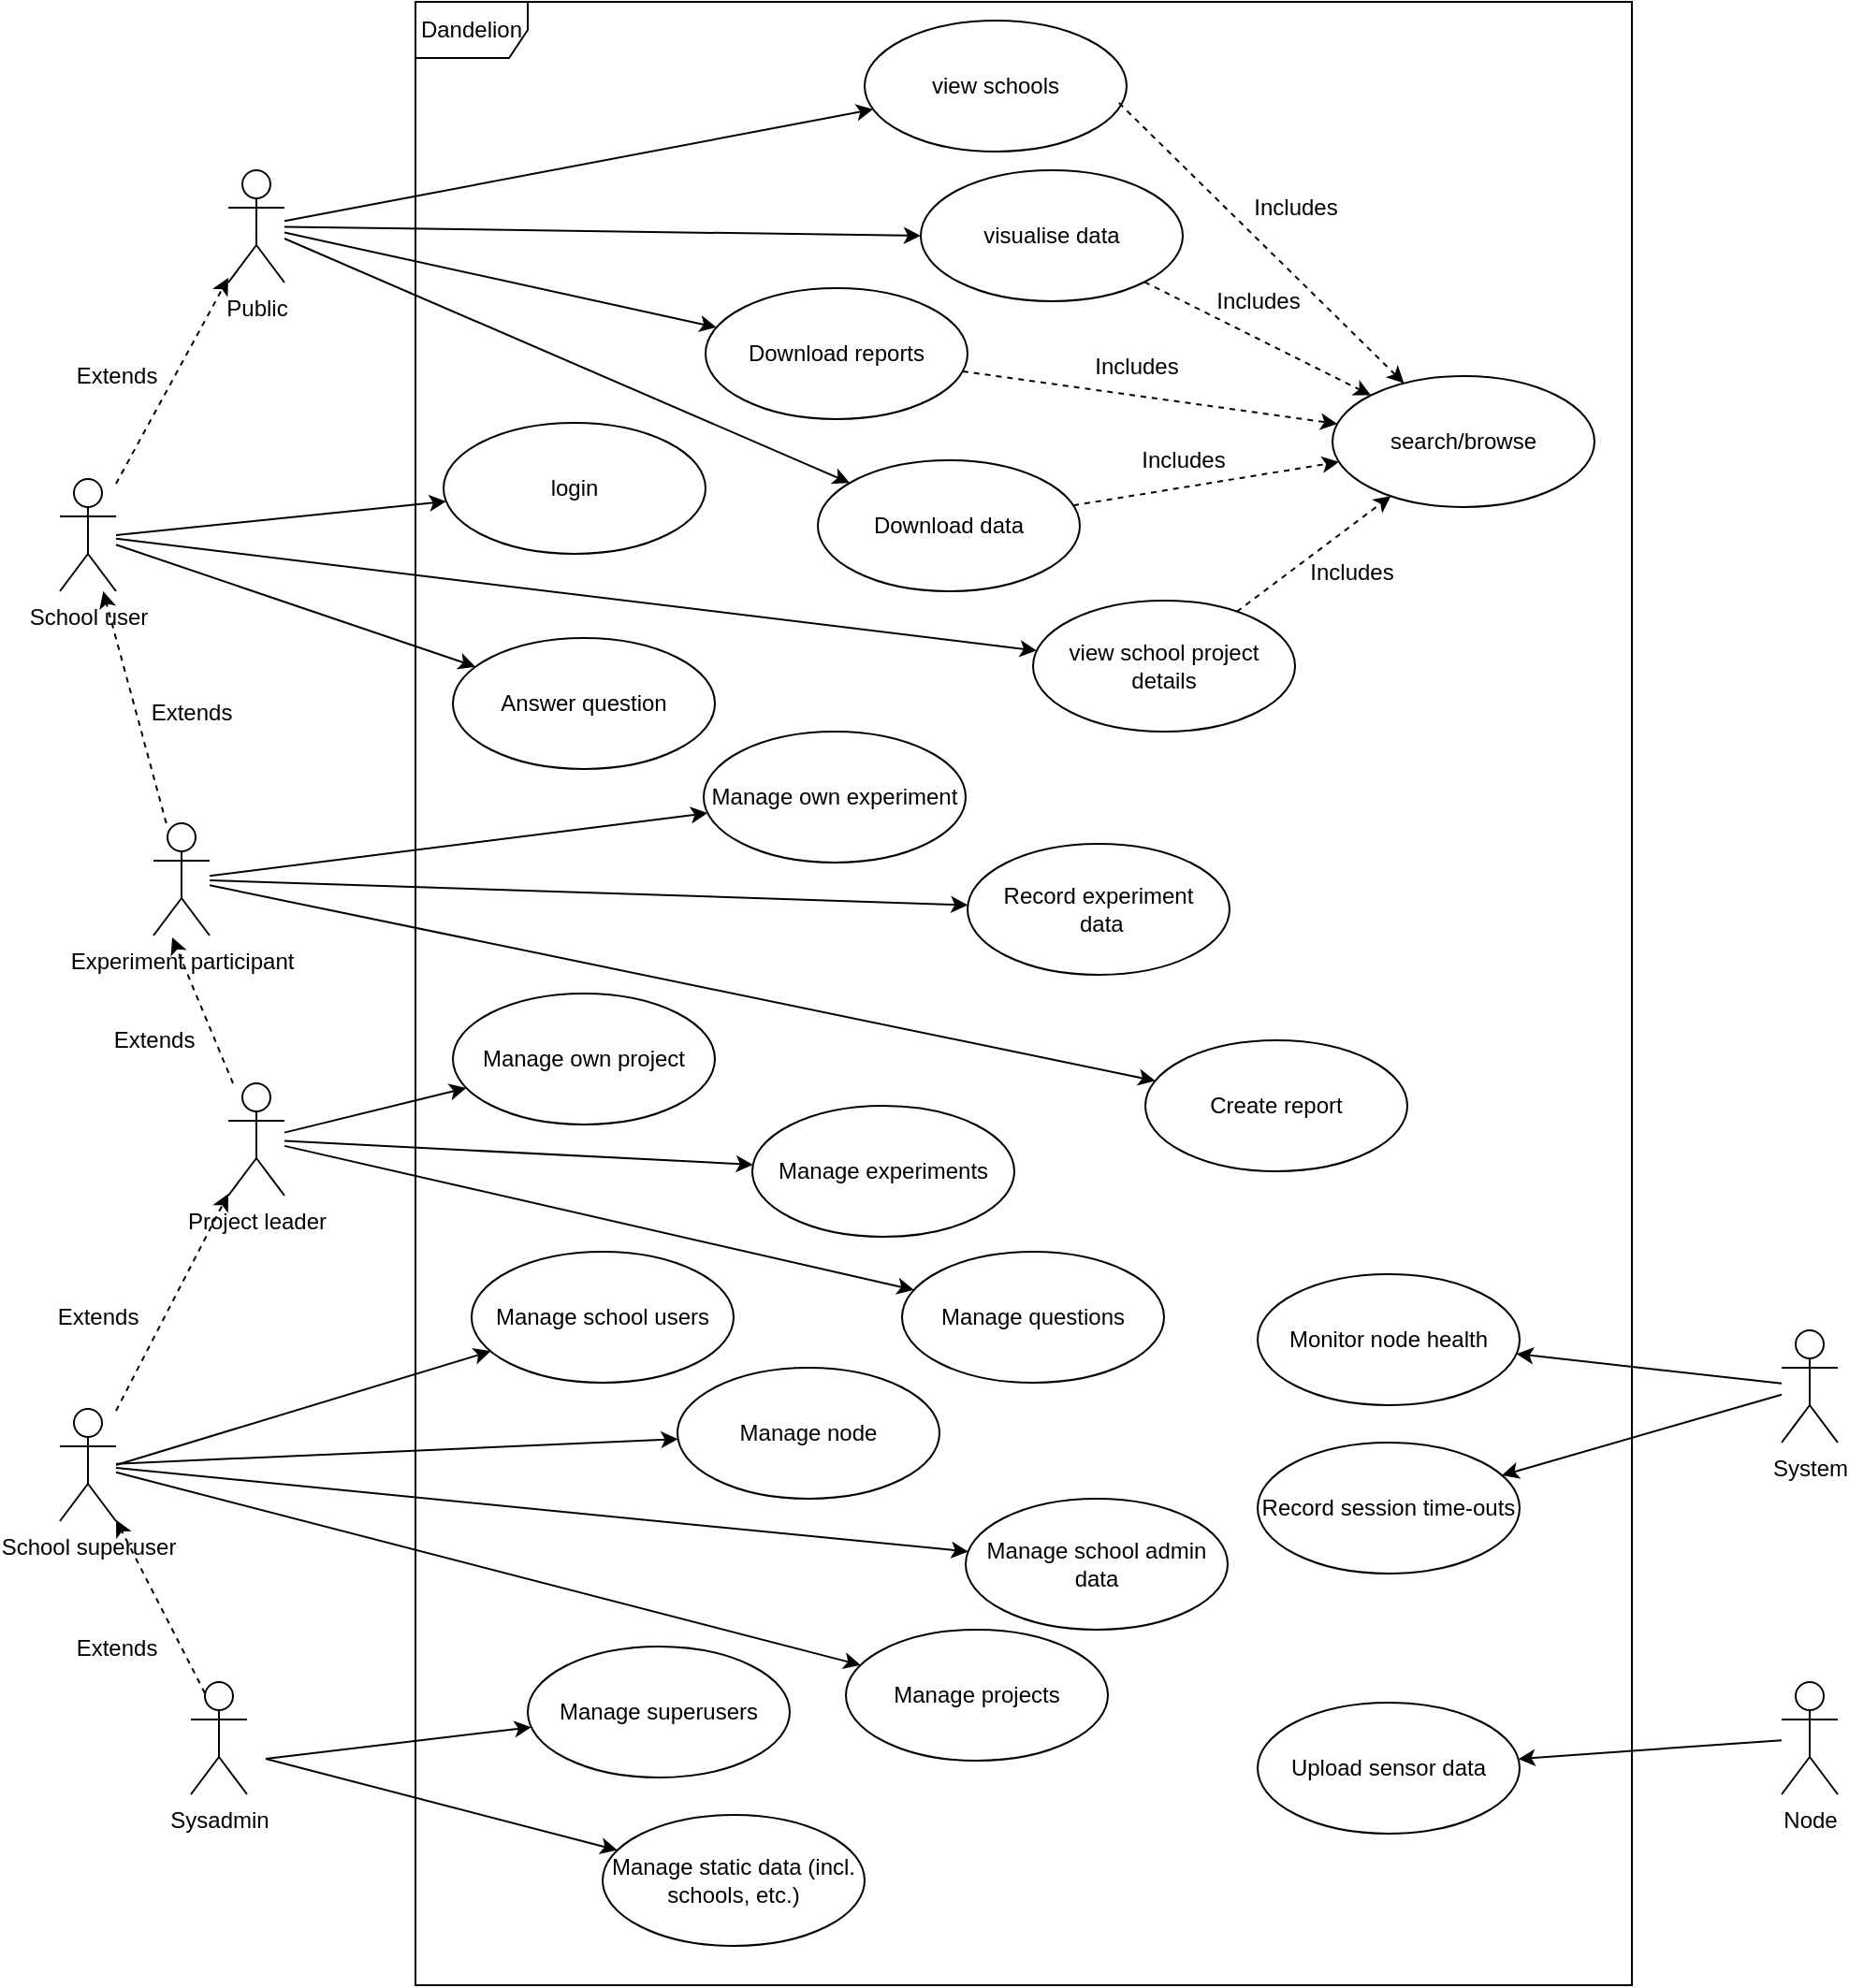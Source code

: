 <mxfile version="16.2.3" type="github">
  <diagram id="NbJqlMsGK9g4cn4cJewh" name="Page-1">
    <mxGraphModel dx="1186" dy="739" grid="1" gridSize="10" guides="1" tooltips="1" connect="1" arrows="1" fold="1" page="1" pageScale="1" pageWidth="827" pageHeight="1169" math="0" shadow="0">
      <root>
        <mxCell id="0" />
        <mxCell id="1" parent="0" />
        <mxCell id="rq1waJ9IVGkN5ey4Am_p-1" value="Dandelion" style="shape=umlFrame;whiteSpace=wrap;html=1;" parent="1" vertex="1">
          <mxGeometry x="260" y="30" width="650" height="1060" as="geometry" />
        </mxCell>
        <mxCell id="rq1waJ9IVGkN5ey4Am_p-21" style="edgeStyle=none;rounded=0;orthogonalLoop=1;jettySize=auto;html=1;entryX=0;entryY=0.5;entryDx=0;entryDy=0;" parent="1" source="rq1waJ9IVGkN5ey4Am_p-2" target="rq1waJ9IVGkN5ey4Am_p-18" edge="1">
          <mxGeometry relative="1" as="geometry" />
        </mxCell>
        <mxCell id="rq1waJ9IVGkN5ey4Am_p-2" value="Public" style="shape=umlActor;verticalLabelPosition=bottom;verticalAlign=top;html=1;" parent="1" vertex="1">
          <mxGeometry x="160" y="120" width="30" height="60" as="geometry" />
        </mxCell>
        <mxCell id="rq1waJ9IVGkN5ey4Am_p-14" style="rounded=0;orthogonalLoop=1;jettySize=auto;html=1;dashed=1;" parent="1" source="rq1waJ9IVGkN5ey4Am_p-5" target="rq1waJ9IVGkN5ey4Am_p-2" edge="1">
          <mxGeometry relative="1" as="geometry" />
        </mxCell>
        <mxCell id="ue-XuLcL9HTwdMkVsJ0a-4" style="edgeStyle=none;rounded=0;orthogonalLoop=1;jettySize=auto;html=1;" parent="1" source="rq1waJ9IVGkN5ey4Am_p-5" target="ue-XuLcL9HTwdMkVsJ0a-3" edge="1">
          <mxGeometry relative="1" as="geometry" />
        </mxCell>
        <mxCell id="rq1waJ9IVGkN5ey4Am_p-5" value="School user" style="shape=umlActor;verticalLabelPosition=bottom;verticalAlign=top;html=1;" parent="1" vertex="1">
          <mxGeometry x="70" y="285" width="30" height="60" as="geometry" />
        </mxCell>
        <mxCell id="rq1waJ9IVGkN5ey4Am_p-13" style="rounded=0;orthogonalLoop=1;jettySize=auto;html=1;dashed=1;" parent="1" source="rq1waJ9IVGkN5ey4Am_p-6" target="rq1waJ9IVGkN5ey4Am_p-5" edge="1">
          <mxGeometry relative="1" as="geometry" />
        </mxCell>
        <mxCell id="rq1waJ9IVGkN5ey4Am_p-6" value="Experiment participant" style="shape=umlActor;verticalLabelPosition=bottom;verticalAlign=top;html=1;" parent="1" vertex="1">
          <mxGeometry x="120" y="469" width="30" height="60" as="geometry" />
        </mxCell>
        <mxCell id="rq1waJ9IVGkN5ey4Am_p-12" style="rounded=0;orthogonalLoop=1;jettySize=auto;html=1;dashed=1;" parent="1" source="rq1waJ9IVGkN5ey4Am_p-7" target="TFbVGTCQrJptVCGoc_jB-1" edge="1">
          <mxGeometry relative="1" as="geometry" />
        </mxCell>
        <mxCell id="rq1waJ9IVGkN5ey4Am_p-7" value="School superuser" style="shape=umlActor;verticalLabelPosition=bottom;verticalAlign=top;html=1;" parent="1" vertex="1">
          <mxGeometry x="70" y="782" width="30" height="60" as="geometry" />
        </mxCell>
        <mxCell id="rq1waJ9IVGkN5ey4Am_p-19" style="edgeStyle=none;rounded=0;orthogonalLoop=1;jettySize=auto;html=1;dashed=1;" parent="1" source="rq1waJ9IVGkN5ey4Am_p-18" target="rq1waJ9IVGkN5ey4Am_p-8" edge="1">
          <mxGeometry relative="1" as="geometry" />
        </mxCell>
        <mxCell id="rq1waJ9IVGkN5ey4Am_p-8" value="search/browse" style="ellipse;whiteSpace=wrap;html=1;" parent="1" vertex="1">
          <mxGeometry x="750" y="230" width="140" height="70" as="geometry" />
        </mxCell>
        <mxCell id="rq1waJ9IVGkN5ey4Am_p-15" value="Extends" style="text;html=1;align=center;verticalAlign=middle;resizable=0;points=[];autosize=1;strokeColor=none;fillColor=none;" parent="1" vertex="1">
          <mxGeometry x="70" y="220" width="60" height="20" as="geometry" />
        </mxCell>
        <mxCell id="rq1waJ9IVGkN5ey4Am_p-16" value="Extends" style="text;html=1;align=center;verticalAlign=middle;resizable=0;points=[];autosize=1;strokeColor=none;fillColor=none;" parent="1" vertex="1">
          <mxGeometry x="110" y="400" width="60" height="20" as="geometry" />
        </mxCell>
        <mxCell id="rq1waJ9IVGkN5ey4Am_p-17" value="Extends" style="text;html=1;align=center;verticalAlign=middle;resizable=0;points=[];autosize=1;strokeColor=none;fillColor=none;" parent="1" vertex="1">
          <mxGeometry x="60" y="723" width="60" height="20" as="geometry" />
        </mxCell>
        <mxCell id="rq1waJ9IVGkN5ey4Am_p-18" value="visualise data" style="ellipse;whiteSpace=wrap;html=1;" parent="1" vertex="1">
          <mxGeometry x="530" y="120" width="140" height="70" as="geometry" />
        </mxCell>
        <mxCell id="rq1waJ9IVGkN5ey4Am_p-20" value="Includes" style="text;html=1;align=center;verticalAlign=middle;resizable=0;points=[];autosize=1;strokeColor=none;fillColor=none;" parent="1" vertex="1">
          <mxGeometry x="700" y="130" width="60" height="20" as="geometry" />
        </mxCell>
        <mxCell id="rq1waJ9IVGkN5ey4Am_p-22" value="view schools" style="ellipse;whiteSpace=wrap;html=1;" parent="1" vertex="1">
          <mxGeometry x="500" y="40" width="140" height="70" as="geometry" />
        </mxCell>
        <mxCell id="rq1waJ9IVGkN5ey4Am_p-23" style="edgeStyle=none;rounded=0;orthogonalLoop=1;jettySize=auto;html=1;dashed=1;exitX=0.971;exitY=0.629;exitDx=0;exitDy=0;exitPerimeter=0;" parent="1" source="rq1waJ9IVGkN5ey4Am_p-22" target="rq1waJ9IVGkN5ey4Am_p-8" edge="1">
          <mxGeometry relative="1" as="geometry">
            <mxPoint x="530" y="205" as="sourcePoint" />
            <mxPoint x="640" y="205" as="targetPoint" />
          </mxGeometry>
        </mxCell>
        <mxCell id="rq1waJ9IVGkN5ey4Am_p-24" value="Includes" style="text;html=1;align=center;verticalAlign=middle;resizable=0;points=[];autosize=1;strokeColor=none;fillColor=none;" parent="1" vertex="1">
          <mxGeometry x="680" y="180" width="60" height="20" as="geometry" />
        </mxCell>
        <mxCell id="rq1waJ9IVGkN5ey4Am_p-25" style="edgeStyle=none;rounded=0;orthogonalLoop=1;jettySize=auto;html=1;" parent="1" source="rq1waJ9IVGkN5ey4Am_p-2" target="rq1waJ9IVGkN5ey4Am_p-22" edge="1">
          <mxGeometry relative="1" as="geometry">
            <mxPoint x="200" y="150" as="sourcePoint" />
            <mxPoint x="390" y="205" as="targetPoint" />
          </mxGeometry>
        </mxCell>
        <mxCell id="rq1waJ9IVGkN5ey4Am_p-26" value="view school project details" style="ellipse;whiteSpace=wrap;html=1;" parent="1" vertex="1">
          <mxGeometry x="590" y="350" width="140" height="70" as="geometry" />
        </mxCell>
        <mxCell id="rq1waJ9IVGkN5ey4Am_p-27" value="Sysadmin" style="shape=umlActor;verticalLabelPosition=bottom;verticalAlign=top;html=1;" parent="1" vertex="1">
          <mxGeometry x="140" y="928" width="30" height="60" as="geometry" />
        </mxCell>
        <mxCell id="rq1waJ9IVGkN5ey4Am_p-28" value="Extends" style="text;html=1;align=center;verticalAlign=middle;resizable=0;points=[];autosize=1;strokeColor=none;fillColor=none;" parent="1" vertex="1">
          <mxGeometry x="70" y="900" width="60" height="20" as="geometry" />
        </mxCell>
        <mxCell id="rq1waJ9IVGkN5ey4Am_p-29" style="rounded=0;orthogonalLoop=1;jettySize=auto;html=1;dashed=1;exitX=0.25;exitY=0.1;exitDx=0;exitDy=0;exitPerimeter=0;" parent="1" source="rq1waJ9IVGkN5ey4Am_p-27" target="rq1waJ9IVGkN5ey4Am_p-7" edge="1">
          <mxGeometry relative="1" as="geometry">
            <mxPoint x="110" y="611" as="sourcePoint" />
            <mxPoint x="170" y="531" as="targetPoint" />
          </mxGeometry>
        </mxCell>
        <mxCell id="rq1waJ9IVGkN5ey4Am_p-30" value="login" style="ellipse;whiteSpace=wrap;html=1;" parent="1" vertex="1">
          <mxGeometry x="275" y="255" width="140" height="70" as="geometry" />
        </mxCell>
        <mxCell id="rq1waJ9IVGkN5ey4Am_p-31" style="edgeStyle=none;rounded=0;orthogonalLoop=1;jettySize=auto;html=1;" parent="1" target="rq1waJ9IVGkN5ey4Am_p-30" edge="1">
          <mxGeometry relative="1" as="geometry">
            <mxPoint x="100" y="315" as="sourcePoint" />
            <mxPoint x="390" y="205" as="targetPoint" />
          </mxGeometry>
        </mxCell>
        <mxCell id="rq1waJ9IVGkN5ey4Am_p-32" style="edgeStyle=none;rounded=0;orthogonalLoop=1;jettySize=auto;html=1;" parent="1" source="rq1waJ9IVGkN5ey4Am_p-5" target="rq1waJ9IVGkN5ey4Am_p-26" edge="1">
          <mxGeometry relative="1" as="geometry">
            <mxPoint x="120" y="280" as="sourcePoint" />
            <mxPoint x="390.271" y="291.924" as="targetPoint" />
          </mxGeometry>
        </mxCell>
        <mxCell id="rq1waJ9IVGkN5ey4Am_p-33" value="Record experiment&lt;br&gt;&amp;nbsp;data" style="ellipse;whiteSpace=wrap;html=1;" parent="1" vertex="1">
          <mxGeometry x="555" y="480" width="140" height="70" as="geometry" />
        </mxCell>
        <mxCell id="rq1waJ9IVGkN5ey4Am_p-34" value="Manage experiments" style="ellipse;whiteSpace=wrap;html=1;" parent="1" vertex="1">
          <mxGeometry x="440" y="620" width="140" height="70" as="geometry" />
        </mxCell>
        <mxCell id="rq1waJ9IVGkN5ey4Am_p-35" value="Create report" style="ellipse;whiteSpace=wrap;html=1;" parent="1" vertex="1">
          <mxGeometry x="650" y="585" width="140" height="70" as="geometry" />
        </mxCell>
        <mxCell id="rq1waJ9IVGkN5ey4Am_p-36" style="edgeStyle=none;rounded=0;orthogonalLoop=1;jettySize=auto;html=1;" parent="1" source="TFbVGTCQrJptVCGoc_jB-1" target="rq1waJ9IVGkN5ey4Am_p-34" edge="1">
          <mxGeometry relative="1" as="geometry">
            <mxPoint x="110" y="284.315" as="sourcePoint" />
            <mxPoint x="399.326" y="367.546" as="targetPoint" />
          </mxGeometry>
        </mxCell>
        <mxCell id="rq1waJ9IVGkN5ey4Am_p-37" style="edgeStyle=none;rounded=0;orthogonalLoop=1;jettySize=auto;html=1;" parent="1" source="rq1waJ9IVGkN5ey4Am_p-6" target="rq1waJ9IVGkN5ey4Am_p-33" edge="1">
          <mxGeometry relative="1" as="geometry">
            <mxPoint x="200" y="508.424" as="sourcePoint" />
            <mxPoint x="613.796" y="437.368" as="targetPoint" />
          </mxGeometry>
        </mxCell>
        <mxCell id="rq1waJ9IVGkN5ey4Am_p-38" style="edgeStyle=none;rounded=0;orthogonalLoop=1;jettySize=auto;html=1;" parent="1" source="rq1waJ9IVGkN5ey4Am_p-6" target="rq1waJ9IVGkN5ey4Am_p-35" edge="1">
          <mxGeometry relative="1" as="geometry">
            <mxPoint x="200" y="510.182" as="sourcePoint" />
            <mxPoint x="390.413" y="499.796" as="targetPoint" />
          </mxGeometry>
        </mxCell>
        <mxCell id="rq1waJ9IVGkN5ey4Am_p-39" value="Manage projects" style="ellipse;whiteSpace=wrap;html=1;" parent="1" vertex="1">
          <mxGeometry x="490" y="900" width="140" height="70" as="geometry" />
        </mxCell>
        <mxCell id="rq1waJ9IVGkN5ey4Am_p-40" style="edgeStyle=none;rounded=0;orthogonalLoop=1;jettySize=auto;html=1;dashed=1;" parent="1" source="rq1waJ9IVGkN5ey4Am_p-26" target="rq1waJ9IVGkN5ey4Am_p-8" edge="1">
          <mxGeometry relative="1" as="geometry">
            <mxPoint x="530" y="205" as="sourcePoint" />
            <mxPoint x="640" y="205" as="targetPoint" />
          </mxGeometry>
        </mxCell>
        <mxCell id="rq1waJ9IVGkN5ey4Am_p-41" value="Includes" style="text;html=1;align=center;verticalAlign=middle;resizable=0;points=[];autosize=1;strokeColor=none;fillColor=none;" parent="1" vertex="1">
          <mxGeometry x="615" y="215" width="60" height="20" as="geometry" />
        </mxCell>
        <mxCell id="rq1waJ9IVGkN5ey4Am_p-42" value="Manage school users" style="ellipse;whiteSpace=wrap;html=1;" parent="1" vertex="1">
          <mxGeometry x="290" y="698" width="140" height="70" as="geometry" />
        </mxCell>
        <mxCell id="rq1waJ9IVGkN5ey4Am_p-43" value="Manage school admin data" style="ellipse;whiteSpace=wrap;html=1;" parent="1" vertex="1">
          <mxGeometry x="554" y="830" width="140" height="70" as="geometry" />
        </mxCell>
        <mxCell id="rq1waJ9IVGkN5ey4Am_p-44" style="edgeStyle=none;rounded=0;orthogonalLoop=1;jettySize=auto;html=1;" parent="1" target="rq1waJ9IVGkN5ey4Am_p-42" edge="1">
          <mxGeometry relative="1" as="geometry">
            <mxPoint x="100" y="812" as="sourcePoint" />
            <mxPoint x="610.853" y="706.552" as="targetPoint" />
          </mxGeometry>
        </mxCell>
        <mxCell id="rq1waJ9IVGkN5ey4Am_p-45" style="edgeStyle=none;rounded=0;orthogonalLoop=1;jettySize=auto;html=1;" parent="1" source="rq1waJ9IVGkN5ey4Am_p-7" target="rq1waJ9IVGkN5ey4Am_p-43" edge="1">
          <mxGeometry relative="1" as="geometry">
            <mxPoint x="110" y="783" as="sourcePoint" />
            <mxPoint x="350.37" y="770.594" as="targetPoint" />
          </mxGeometry>
        </mxCell>
        <mxCell id="rq1waJ9IVGkN5ey4Am_p-46" style="edgeStyle=none;rounded=0;orthogonalLoop=1;jettySize=auto;html=1;" parent="1" source="rq1waJ9IVGkN5ey4Am_p-7" target="rq1waJ9IVGkN5ey4Am_p-39" edge="1">
          <mxGeometry relative="1" as="geometry">
            <mxPoint x="120" y="793" as="sourcePoint" />
            <mxPoint x="360.37" y="780.594" as="targetPoint" />
          </mxGeometry>
        </mxCell>
        <mxCell id="rq1waJ9IVGkN5ey4Am_p-47" value="Manage superusers" style="ellipse;whiteSpace=wrap;html=1;" parent="1" vertex="1">
          <mxGeometry x="320" y="909" width="140" height="70" as="geometry" />
        </mxCell>
        <mxCell id="rq1waJ9IVGkN5ey4Am_p-48" value="Manage static data (incl. schools, etc.)" style="ellipse;whiteSpace=wrap;html=1;" parent="1" vertex="1">
          <mxGeometry x="360" y="999" width="140" height="70" as="geometry" />
        </mxCell>
        <mxCell id="rq1waJ9IVGkN5ey4Am_p-49" style="edgeStyle=none;rounded=0;orthogonalLoop=1;jettySize=auto;html=1;" parent="1" target="rq1waJ9IVGkN5ey4Am_p-47" edge="1">
          <mxGeometry relative="1" as="geometry">
            <mxPoint x="180" y="969" as="sourcePoint" />
            <mxPoint x="332.539" y="824.659" as="targetPoint" />
          </mxGeometry>
        </mxCell>
        <mxCell id="rq1waJ9IVGkN5ey4Am_p-50" style="edgeStyle=none;rounded=0;orthogonalLoop=1;jettySize=auto;html=1;" parent="1" target="rq1waJ9IVGkN5ey4Am_p-48" edge="1">
          <mxGeometry relative="1" as="geometry">
            <mxPoint x="180" y="969" as="sourcePoint" />
            <mxPoint x="331.904" y="962.107" as="targetPoint" />
          </mxGeometry>
        </mxCell>
        <mxCell id="rq1waJ9IVGkN5ey4Am_p-51" value="System" style="shape=umlActor;verticalLabelPosition=bottom;verticalAlign=top;html=1;" parent="1" vertex="1">
          <mxGeometry x="990" y="740" width="30" height="60" as="geometry" />
        </mxCell>
        <mxCell id="rq1waJ9IVGkN5ey4Am_p-52" value="Node" style="shape=umlActor;verticalLabelPosition=bottom;verticalAlign=top;html=1;" parent="1" vertex="1">
          <mxGeometry x="990" y="928" width="30" height="60" as="geometry" />
        </mxCell>
        <mxCell id="rq1waJ9IVGkN5ey4Am_p-53" value="Monitor node health" style="ellipse;whiteSpace=wrap;html=1;" parent="1" vertex="1">
          <mxGeometry x="710" y="710" width="140" height="70" as="geometry" />
        </mxCell>
        <mxCell id="rq1waJ9IVGkN5ey4Am_p-54" value="Upload sensor data" style="ellipse;whiteSpace=wrap;html=1;" parent="1" vertex="1">
          <mxGeometry x="710" y="939" width="140" height="70" as="geometry" />
        </mxCell>
        <mxCell id="rq1waJ9IVGkN5ey4Am_p-55" style="edgeStyle=none;rounded=0;orthogonalLoop=1;jettySize=auto;html=1;" parent="1" source="rq1waJ9IVGkN5ey4Am_p-51" target="rq1waJ9IVGkN5ey4Am_p-53" edge="1">
          <mxGeometry relative="1" as="geometry">
            <mxPoint x="110" y="662.077" as="sourcePoint" />
            <mxPoint x="352.539" y="695.659" as="targetPoint" />
          </mxGeometry>
        </mxCell>
        <mxCell id="rq1waJ9IVGkN5ey4Am_p-56" style="edgeStyle=none;rounded=0;orthogonalLoop=1;jettySize=auto;html=1;" parent="1" source="rq1waJ9IVGkN5ey4Am_p-52" target="rq1waJ9IVGkN5ey4Am_p-54" edge="1">
          <mxGeometry relative="1" as="geometry">
            <mxPoint x="1000" y="800.667" as="sourcePoint" />
            <mxPoint x="858.333" y="816.407" as="targetPoint" />
          </mxGeometry>
        </mxCell>
        <mxCell id="rq1waJ9IVGkN5ey4Am_p-57" value="Download reports" style="ellipse;whiteSpace=wrap;html=1;" parent="1" vertex="1">
          <mxGeometry x="415" y="183" width="140" height="70" as="geometry" />
        </mxCell>
        <mxCell id="rq1waJ9IVGkN5ey4Am_p-58" value="Download data" style="ellipse;whiteSpace=wrap;html=1;" parent="1" vertex="1">
          <mxGeometry x="475" y="275" width="140" height="70" as="geometry" />
        </mxCell>
        <mxCell id="rq1waJ9IVGkN5ey4Am_p-59" style="edgeStyle=none;rounded=0;orthogonalLoop=1;jettySize=auto;html=1;" parent="1" source="rq1waJ9IVGkN5ey4Am_p-2" target="rq1waJ9IVGkN5ey4Am_p-57" edge="1">
          <mxGeometry relative="1" as="geometry">
            <mxPoint x="110" y="325" as="sourcePoint" />
            <mxPoint x="310" y="325" as="targetPoint" />
          </mxGeometry>
        </mxCell>
        <mxCell id="rq1waJ9IVGkN5ey4Am_p-60" style="edgeStyle=none;rounded=0;orthogonalLoop=1;jettySize=auto;html=1;" parent="1" source="rq1waJ9IVGkN5ey4Am_p-2" target="rq1waJ9IVGkN5ey4Am_p-58" edge="1">
          <mxGeometry relative="1" as="geometry">
            <mxPoint x="200" y="189.998" as="sourcePoint" />
            <mxPoint x="333.508" y="238.842" as="targetPoint" />
          </mxGeometry>
        </mxCell>
        <mxCell id="rq1waJ9IVGkN5ey4Am_p-61" style="edgeStyle=none;rounded=0;orthogonalLoop=1;jettySize=auto;html=1;dashed=1;" parent="1" source="rq1waJ9IVGkN5ey4Am_p-57" target="rq1waJ9IVGkN5ey4Am_p-8" edge="1">
          <mxGeometry relative="1" as="geometry">
            <mxPoint x="649.434" y="193.918" as="sourcePoint" />
            <mxPoint x="760" y="275" as="targetPoint" />
          </mxGeometry>
        </mxCell>
        <mxCell id="rq1waJ9IVGkN5ey4Am_p-62" style="edgeStyle=none;rounded=0;orthogonalLoop=1;jettySize=auto;html=1;dashed=1;" parent="1" source="rq1waJ9IVGkN5ey4Am_p-58" target="rq1waJ9IVGkN5ey4Am_p-8" edge="1">
          <mxGeometry relative="1" as="geometry">
            <mxPoint x="659.434" y="203.918" as="sourcePoint" />
            <mxPoint x="770" y="285" as="targetPoint" />
          </mxGeometry>
        </mxCell>
        <mxCell id="rq1waJ9IVGkN5ey4Am_p-63" value="Includes" style="text;html=1;align=center;verticalAlign=middle;resizable=0;points=[];autosize=1;strokeColor=none;fillColor=none;" parent="1" vertex="1">
          <mxGeometry x="640" y="265" width="60" height="20" as="geometry" />
        </mxCell>
        <mxCell id="rq1waJ9IVGkN5ey4Am_p-64" value="Includes" style="text;html=1;align=center;verticalAlign=middle;resizable=0;points=[];autosize=1;strokeColor=none;fillColor=none;" parent="1" vertex="1">
          <mxGeometry x="730" y="325" width="60" height="20" as="geometry" />
        </mxCell>
        <mxCell id="ue-XuLcL9HTwdMkVsJ0a-2" style="rounded=0;orthogonalLoop=1;jettySize=auto;html=1;" parent="1" source="TFbVGTCQrJptVCGoc_jB-1" target="ue-XuLcL9HTwdMkVsJ0a-1" edge="1">
          <mxGeometry relative="1" as="geometry" />
        </mxCell>
        <mxCell id="TFbVGTCQrJptVCGoc_jB-1" value="Project leader" style="shape=umlActor;verticalLabelPosition=bottom;verticalAlign=top;html=1;" parent="1" vertex="1">
          <mxGeometry x="160" y="608" width="30" height="60" as="geometry" />
        </mxCell>
        <mxCell id="TFbVGTCQrJptVCGoc_jB-2" style="rounded=0;orthogonalLoop=1;jettySize=auto;html=1;dashed=1;" parent="1" source="TFbVGTCQrJptVCGoc_jB-1" edge="1">
          <mxGeometry relative="1" as="geometry">
            <mxPoint x="80" y="630" as="sourcePoint" />
            <mxPoint x="130" y="530" as="targetPoint" />
          </mxGeometry>
        </mxCell>
        <mxCell id="TFbVGTCQrJptVCGoc_jB-3" value="Extends" style="text;html=1;align=center;verticalAlign=middle;resizable=0;points=[];autosize=1;strokeColor=none;fillColor=none;" parent="1" vertex="1">
          <mxGeometry x="90" y="575" width="60" height="20" as="geometry" />
        </mxCell>
        <mxCell id="TFbVGTCQrJptVCGoc_jB-4" value="Manage own project" style="ellipse;whiteSpace=wrap;html=1;" parent="1" vertex="1">
          <mxGeometry x="280" y="560.0" width="140" height="70" as="geometry" />
        </mxCell>
        <mxCell id="TFbVGTCQrJptVCGoc_jB-5" style="edgeStyle=none;rounded=0;orthogonalLoop=1;jettySize=auto;html=1;" parent="1" source="TFbVGTCQrJptVCGoc_jB-1" target="TFbVGTCQrJptVCGoc_jB-4" edge="1">
          <mxGeometry relative="1" as="geometry">
            <mxPoint x="80" y="559.997" as="sourcePoint" />
            <mxPoint x="340.37" y="526.514" as="targetPoint" />
          </mxGeometry>
        </mxCell>
        <mxCell id="KfBX19iLClI_ofNLciE3-1" value="Manage own experiment" style="ellipse;whiteSpace=wrap;html=1;" parent="1" vertex="1">
          <mxGeometry x="414" y="420.0" width="140" height="70" as="geometry" />
        </mxCell>
        <mxCell id="KfBX19iLClI_ofNLciE3-2" style="edgeStyle=none;rounded=0;orthogonalLoop=1;jettySize=auto;html=1;" parent="1" source="rq1waJ9IVGkN5ey4Am_p-6" target="KfBX19iLClI_ofNLciE3-1" edge="1">
          <mxGeometry relative="1" as="geometry">
            <mxPoint x="200" y="645.55" as="sourcePoint" />
            <mxPoint x="333.439" y="623.756" as="targetPoint" />
          </mxGeometry>
        </mxCell>
        <mxCell id="pllA2SgV67VZvydBItkm-1" value="Record session time-outs" style="ellipse;whiteSpace=wrap;html=1;" parent="1" vertex="1">
          <mxGeometry x="710" y="800" width="140" height="70" as="geometry" />
        </mxCell>
        <mxCell id="pllA2SgV67VZvydBItkm-2" style="edgeStyle=none;rounded=0;orthogonalLoop=1;jettySize=auto;html=1;" parent="1" source="rq1waJ9IVGkN5ey4Am_p-51" target="pllA2SgV67VZvydBItkm-1" edge="1">
          <mxGeometry relative="1" as="geometry">
            <mxPoint x="1000" y="731.667" as="sourcePoint" />
            <mxPoint x="858.333" y="747.407" as="targetPoint" />
          </mxGeometry>
        </mxCell>
        <mxCell id="ue-XuLcL9HTwdMkVsJ0a-1" value="Manage questions" style="ellipse;whiteSpace=wrap;html=1;" parent="1" vertex="1">
          <mxGeometry x="520" y="698" width="140" height="70" as="geometry" />
        </mxCell>
        <mxCell id="ue-XuLcL9HTwdMkVsJ0a-3" value="Answer question" style="ellipse;whiteSpace=wrap;html=1;" parent="1" vertex="1">
          <mxGeometry x="280" y="370.0" width="140" height="70" as="geometry" />
        </mxCell>
        <mxCell id="rvIRqDosldBg94OSYuMU-1" value="Manage node" style="ellipse;whiteSpace=wrap;html=1;" vertex="1" parent="1">
          <mxGeometry x="400" y="760" width="140" height="70" as="geometry" />
        </mxCell>
        <mxCell id="rvIRqDosldBg94OSYuMU-2" style="edgeStyle=none;rounded=0;orthogonalLoop=1;jettySize=auto;html=1;" edge="1" parent="1" source="rq1waJ9IVGkN5ey4Am_p-7" target="rvIRqDosldBg94OSYuMU-1">
          <mxGeometry relative="1" as="geometry">
            <mxPoint x="150" y="750" as="sourcePoint" />
            <mxPoint x="310.179" y="761.176" as="targetPoint" />
          </mxGeometry>
        </mxCell>
      </root>
    </mxGraphModel>
  </diagram>
</mxfile>
